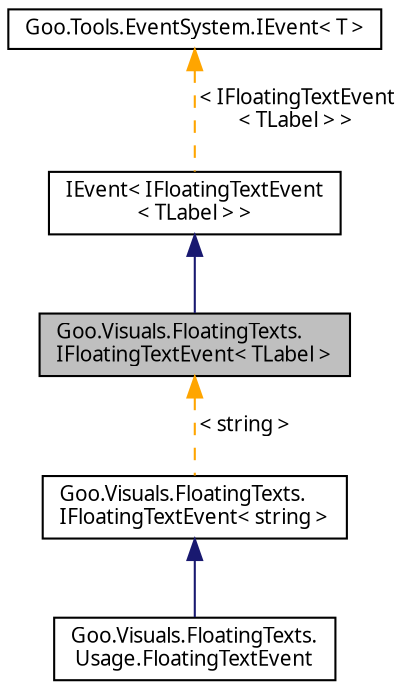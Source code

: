 digraph "Goo.Visuals.FloatingTexts.IFloatingTextEvent&lt; TLabel &gt;"
{
 // LATEX_PDF_SIZE
  edge [fontname="Calibrii",fontsize="10",labelfontname="Calibrii",labelfontsize="10"];
  node [fontname="Calibrii",fontsize="10",shape=record];
  Node1 [label="Goo.Visuals.FloatingTexts.\lIFloatingTextEvent\< TLabel \>",height=0.2,width=0.4,color="black", fillcolor="grey75", style="filled", fontcolor="black",tooltip=" "];
  Node2 -> Node1 [dir="back",color="midnightblue",fontsize="10",style="solid",fontname="Calibrii"];
  Node2 [label="IEvent\< IFloatingTextEvent\l\< TLabel \> \>",height=0.2,width=0.4,color="black", fillcolor="white", style="filled",URL="$da/df2/interfaceGoo_1_1Tools_1_1EventSystem_1_1IEvent.html",tooltip=" "];
  Node3 -> Node2 [dir="back",color="orange",fontsize="10",style="dashed",label=" \< IFloatingTextEvent\l\< TLabel \> \>" ,fontname="Calibrii"];
  Node3 [label="Goo.Tools.EventSystem.IEvent\< T \>",height=0.2,width=0.4,color="black", fillcolor="white", style="filled",URL="$da/df2/interfaceGoo_1_1Tools_1_1EventSystem_1_1IEvent.html",tooltip=" "];
  Node1 -> Node4 [dir="back",color="orange",fontsize="10",style="dashed",label=" \< string \>" ,fontname="Calibrii"];
  Node4 [label="Goo.Visuals.FloatingTexts.\lIFloatingTextEvent\< string \>",height=0.2,width=0.4,color="black", fillcolor="white", style="filled",URL="$d5/d47/interfaceGoo_1_1Visuals_1_1FloatingTexts_1_1IFloatingTextEvent.html",tooltip=" "];
  Node4 -> Node5 [dir="back",color="midnightblue",fontsize="10",style="solid",fontname="Calibrii"];
  Node5 [label="Goo.Visuals.FloatingTexts.\lUsage.FloatingTextEvent",height=0.2,width=0.4,color="black", fillcolor="white", style="filled",URL="$df/dbd/structGoo_1_1Visuals_1_1FloatingTexts_1_1Usage_1_1FloatingTextEvent.html",tooltip=" "];
}
